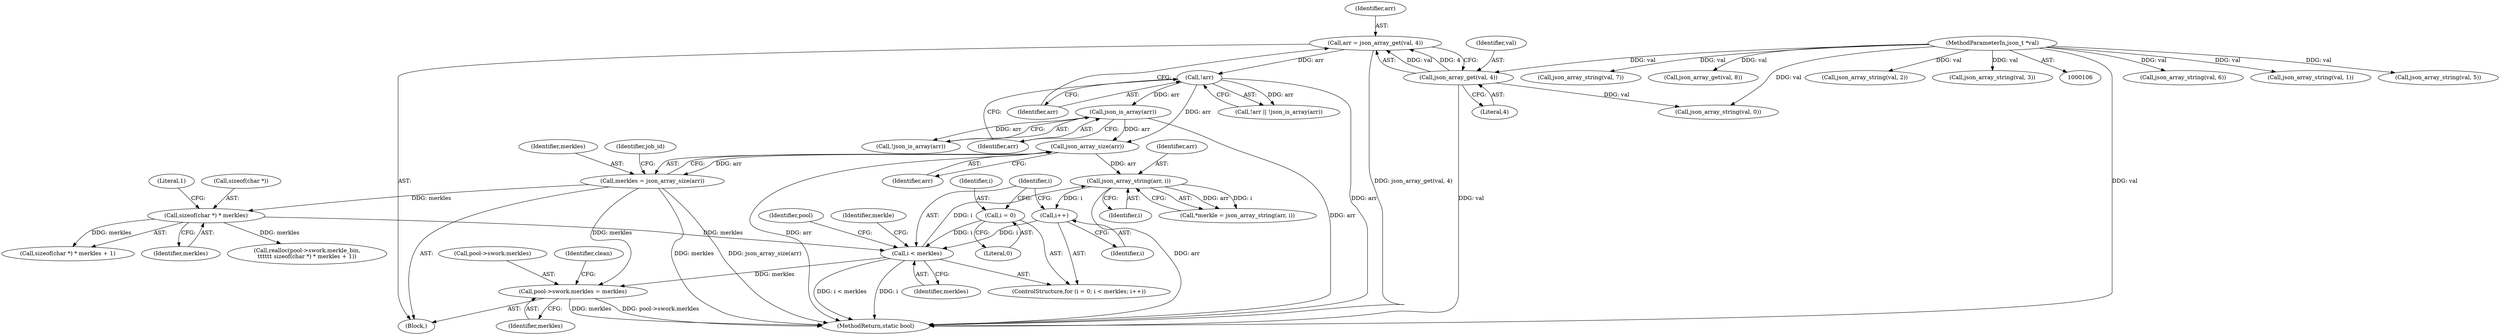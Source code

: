 digraph "0_sgminer_910c36089940e81fb85c65b8e63dcd2fac71470c@pointer" {
"1000454" [label="(Call,pool->swork.merkles = merkles)"];
"1000405" [label="(Call,i < merkles)"];
"1000408" [label="(Call,i++)"];
"1000414" [label="(Call,json_array_string(arr, i))"];
"1000146" [label="(Call,json_array_size(arr))"];
"1000141" [label="(Call,json_is_array(arr))"];
"1000138" [label="(Call,!arr)"];
"1000131" [label="(Call,arr = json_array_get(val, 4))"];
"1000133" [label="(Call,json_array_get(val, 4))"];
"1000108" [label="(MethodParameterIn,json_t *val)"];
"1000402" [label="(Call,i = 0)"];
"1000396" [label="(Call,sizeof(char *) * merkles)"];
"1000144" [label="(Call,merkles = json_array_size(arr))"];
"1000457" [label="(Identifier,pool)"];
"1000135" [label="(Literal,4)"];
"1000142" [label="(Identifier,arr)"];
"1000399" [label="(Identifier,merkles)"];
"1000138" [label="(Call,!arr)"];
"1000414" [label="(Call,json_array_string(arr, i))"];
"1000175" [label="(Call,json_array_string(val, 6))"];
"1000401" [label="(ControlStructure,for (i = 0; i < merkles; i++))"];
"1000416" [label="(Identifier,i)"];
"1000149" [label="(Identifier,job_id)"];
"1000109" [label="(Block,)"];
"1000402" [label="(Call,i = 0)"];
"1000155" [label="(Call,json_array_string(val, 1))"];
"1000395" [label="(Call,sizeof(char *) * merkles + 1)"];
"1000409" [label="(Identifier,i)"];
"1000139" [label="(Identifier,arr)"];
"1000413" [label="(Identifier,merkle)"];
"1000397" [label="(Call,sizeof(char *))"];
"1000108" [label="(MethodParameterIn,json_t *val)"];
"1000170" [label="(Call,json_array_string(val, 5))"];
"1000389" [label="(Call,realloc(pool->swork.merkle_bin,\n\t\t\t\t\t\t sizeof(char *) * merkles + 1))"];
"1000140" [label="(Call,!json_is_array(arr))"];
"1000408" [label="(Call,i++)"];
"1000145" [label="(Identifier,merkles)"];
"1000406" [label="(Identifier,i)"];
"1000454" [label="(Call,pool->swork.merkles = merkles)"];
"1000180" [label="(Call,json_array_string(val, 7))"];
"1000405" [label="(Call,i < merkles)"];
"1000186" [label="(Call,json_array_get(val, 8))"];
"1000404" [label="(Literal,0)"];
"1000131" [label="(Call,arr = json_array_get(val, 4))"];
"1000144" [label="(Call,merkles = json_array_size(arr))"];
"1000150" [label="(Call,json_array_string(val, 0))"];
"1000462" [label="(Identifier,clean)"];
"1000160" [label="(Call,json_array_string(val, 2))"];
"1000137" [label="(Call,!arr || !json_is_array(arr))"];
"1000396" [label="(Call,sizeof(char *) * merkles)"];
"1000132" [label="(Identifier,arr)"];
"1000412" [label="(Call,*merkle = json_array_string(arr, i))"];
"1000165" [label="(Call,json_array_string(val, 3))"];
"1000455" [label="(Call,pool->swork.merkles)"];
"1000146" [label="(Call,json_array_size(arr))"];
"1000460" [label="(Identifier,merkles)"];
"1000141" [label="(Call,json_is_array(arr))"];
"1000407" [label="(Identifier,merkles)"];
"1000400" [label="(Literal,1)"];
"1000133" [label="(Call,json_array_get(val, 4))"];
"1000759" [label="(MethodReturn,static bool)"];
"1000147" [label="(Identifier,arr)"];
"1000134" [label="(Identifier,val)"];
"1000415" [label="(Identifier,arr)"];
"1000403" [label="(Identifier,i)"];
"1000454" -> "1000109"  [label="AST: "];
"1000454" -> "1000460"  [label="CFG: "];
"1000455" -> "1000454"  [label="AST: "];
"1000460" -> "1000454"  [label="AST: "];
"1000462" -> "1000454"  [label="CFG: "];
"1000454" -> "1000759"  [label="DDG: pool->swork.merkles"];
"1000454" -> "1000759"  [label="DDG: merkles"];
"1000405" -> "1000454"  [label="DDG: merkles"];
"1000144" -> "1000454"  [label="DDG: merkles"];
"1000405" -> "1000401"  [label="AST: "];
"1000405" -> "1000407"  [label="CFG: "];
"1000406" -> "1000405"  [label="AST: "];
"1000407" -> "1000405"  [label="AST: "];
"1000413" -> "1000405"  [label="CFG: "];
"1000457" -> "1000405"  [label="CFG: "];
"1000405" -> "1000759"  [label="DDG: i < merkles"];
"1000405" -> "1000759"  [label="DDG: i"];
"1000408" -> "1000405"  [label="DDG: i"];
"1000402" -> "1000405"  [label="DDG: i"];
"1000396" -> "1000405"  [label="DDG: merkles"];
"1000405" -> "1000414"  [label="DDG: i"];
"1000408" -> "1000401"  [label="AST: "];
"1000408" -> "1000409"  [label="CFG: "];
"1000409" -> "1000408"  [label="AST: "];
"1000406" -> "1000408"  [label="CFG: "];
"1000414" -> "1000408"  [label="DDG: i"];
"1000414" -> "1000412"  [label="AST: "];
"1000414" -> "1000416"  [label="CFG: "];
"1000415" -> "1000414"  [label="AST: "];
"1000416" -> "1000414"  [label="AST: "];
"1000412" -> "1000414"  [label="CFG: "];
"1000414" -> "1000759"  [label="DDG: arr"];
"1000414" -> "1000412"  [label="DDG: arr"];
"1000414" -> "1000412"  [label="DDG: i"];
"1000146" -> "1000414"  [label="DDG: arr"];
"1000146" -> "1000144"  [label="AST: "];
"1000146" -> "1000147"  [label="CFG: "];
"1000147" -> "1000146"  [label="AST: "];
"1000144" -> "1000146"  [label="CFG: "];
"1000146" -> "1000759"  [label="DDG: arr"];
"1000146" -> "1000144"  [label="DDG: arr"];
"1000141" -> "1000146"  [label="DDG: arr"];
"1000138" -> "1000146"  [label="DDG: arr"];
"1000141" -> "1000140"  [label="AST: "];
"1000141" -> "1000142"  [label="CFG: "];
"1000142" -> "1000141"  [label="AST: "];
"1000140" -> "1000141"  [label="CFG: "];
"1000141" -> "1000759"  [label="DDG: arr"];
"1000141" -> "1000140"  [label="DDG: arr"];
"1000138" -> "1000141"  [label="DDG: arr"];
"1000138" -> "1000137"  [label="AST: "];
"1000138" -> "1000139"  [label="CFG: "];
"1000139" -> "1000138"  [label="AST: "];
"1000142" -> "1000138"  [label="CFG: "];
"1000137" -> "1000138"  [label="CFG: "];
"1000138" -> "1000759"  [label="DDG: arr"];
"1000138" -> "1000137"  [label="DDG: arr"];
"1000131" -> "1000138"  [label="DDG: arr"];
"1000131" -> "1000109"  [label="AST: "];
"1000131" -> "1000133"  [label="CFG: "];
"1000132" -> "1000131"  [label="AST: "];
"1000133" -> "1000131"  [label="AST: "];
"1000139" -> "1000131"  [label="CFG: "];
"1000131" -> "1000759"  [label="DDG: json_array_get(val, 4)"];
"1000133" -> "1000131"  [label="DDG: val"];
"1000133" -> "1000131"  [label="DDG: 4"];
"1000133" -> "1000135"  [label="CFG: "];
"1000134" -> "1000133"  [label="AST: "];
"1000135" -> "1000133"  [label="AST: "];
"1000133" -> "1000759"  [label="DDG: val"];
"1000108" -> "1000133"  [label="DDG: val"];
"1000133" -> "1000150"  [label="DDG: val"];
"1000108" -> "1000106"  [label="AST: "];
"1000108" -> "1000759"  [label="DDG: val"];
"1000108" -> "1000150"  [label="DDG: val"];
"1000108" -> "1000155"  [label="DDG: val"];
"1000108" -> "1000160"  [label="DDG: val"];
"1000108" -> "1000165"  [label="DDG: val"];
"1000108" -> "1000170"  [label="DDG: val"];
"1000108" -> "1000175"  [label="DDG: val"];
"1000108" -> "1000180"  [label="DDG: val"];
"1000108" -> "1000186"  [label="DDG: val"];
"1000402" -> "1000401"  [label="AST: "];
"1000402" -> "1000404"  [label="CFG: "];
"1000403" -> "1000402"  [label="AST: "];
"1000404" -> "1000402"  [label="AST: "];
"1000406" -> "1000402"  [label="CFG: "];
"1000396" -> "1000395"  [label="AST: "];
"1000396" -> "1000399"  [label="CFG: "];
"1000397" -> "1000396"  [label="AST: "];
"1000399" -> "1000396"  [label="AST: "];
"1000400" -> "1000396"  [label="CFG: "];
"1000396" -> "1000389"  [label="DDG: merkles"];
"1000396" -> "1000395"  [label="DDG: merkles"];
"1000144" -> "1000396"  [label="DDG: merkles"];
"1000144" -> "1000109"  [label="AST: "];
"1000145" -> "1000144"  [label="AST: "];
"1000149" -> "1000144"  [label="CFG: "];
"1000144" -> "1000759"  [label="DDG: merkles"];
"1000144" -> "1000759"  [label="DDG: json_array_size(arr)"];
}
